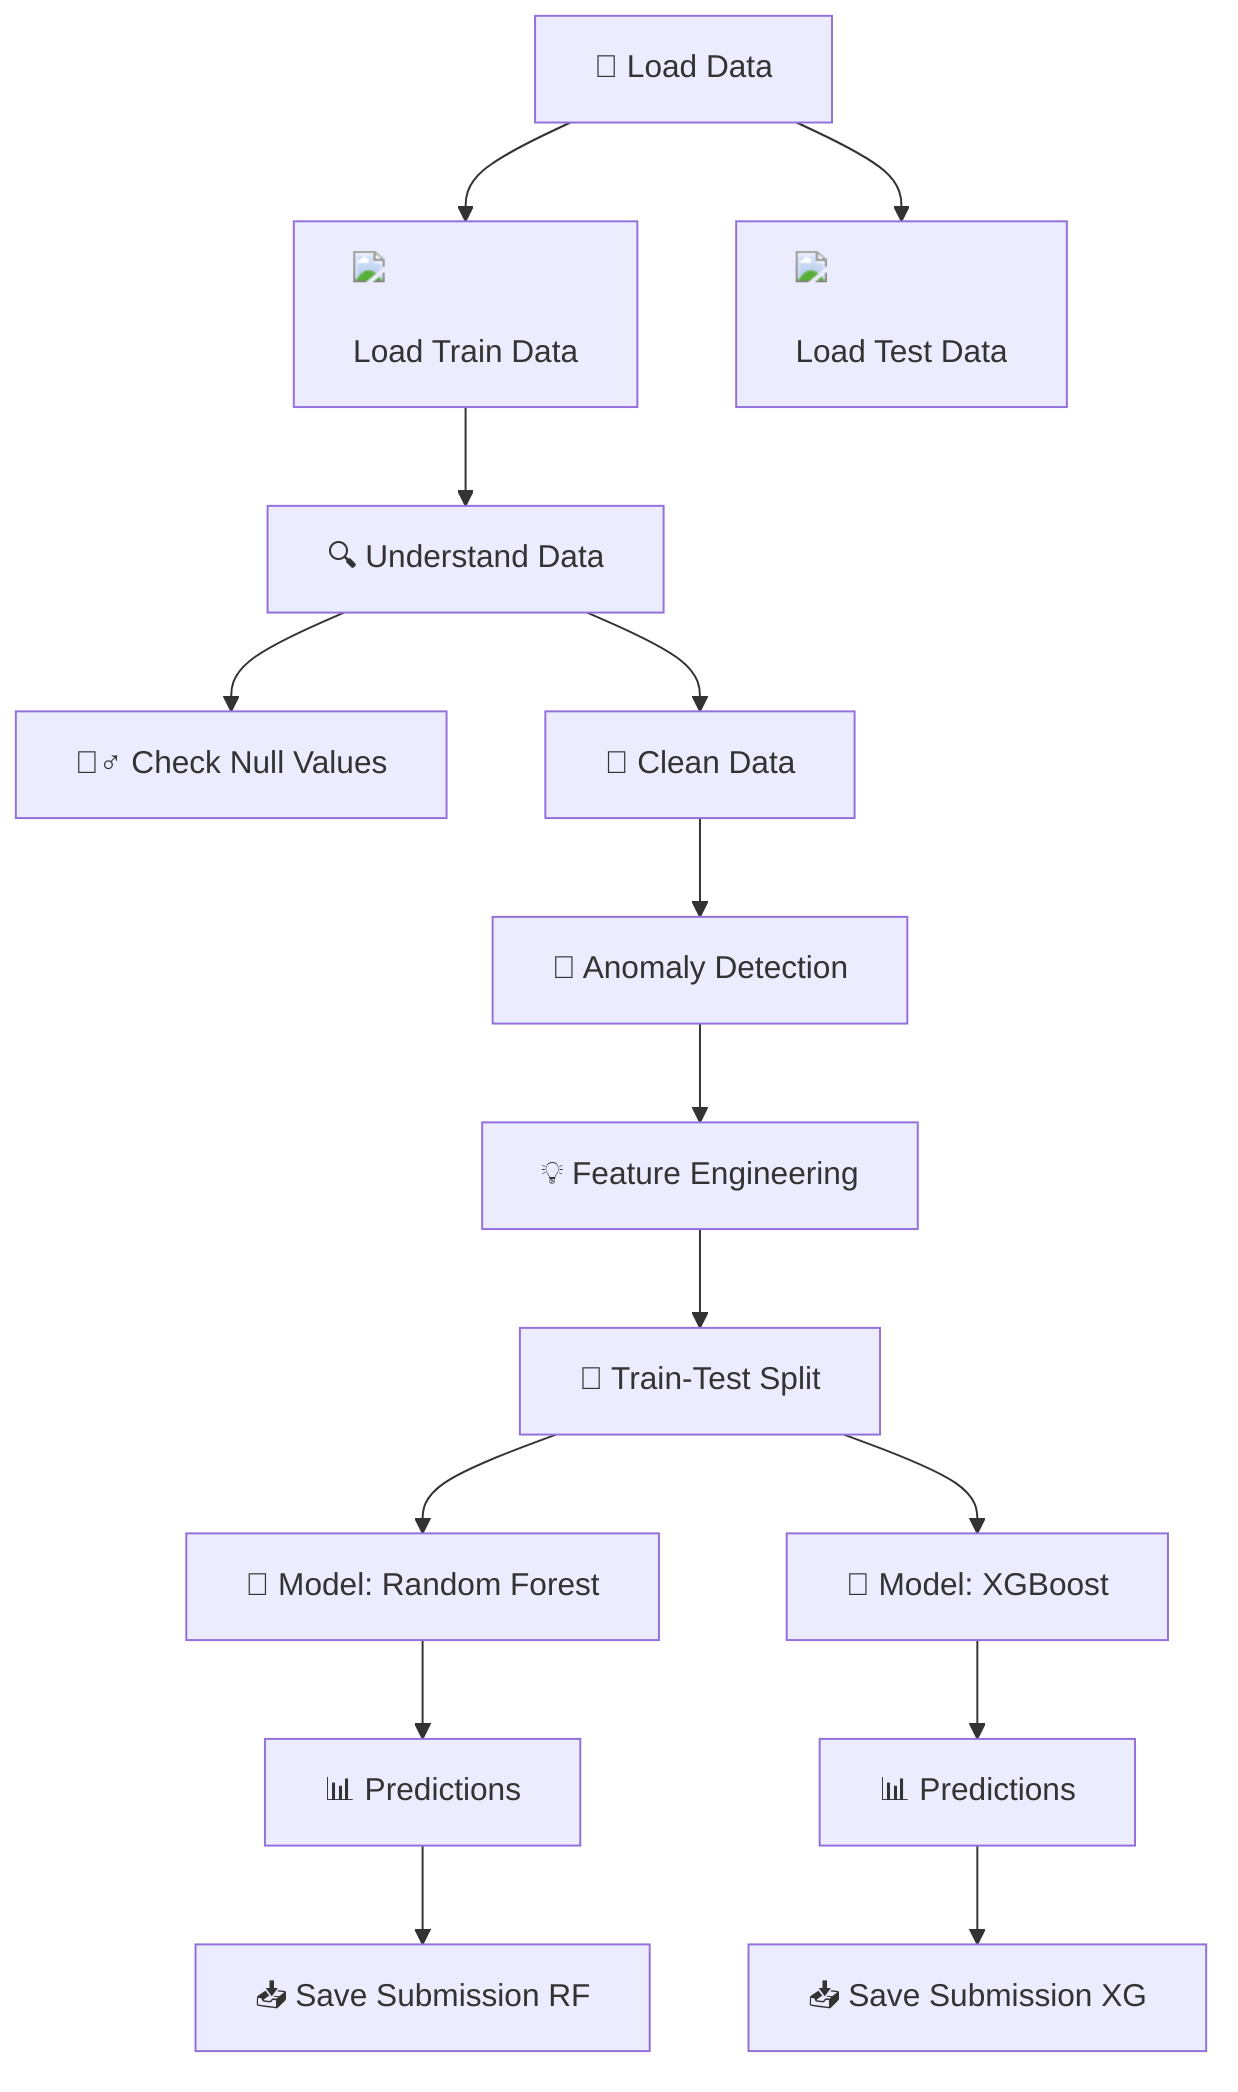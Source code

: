 flowchart TD
    A["📂 Load Data"] --> B["<img src='file.svg'/> <br/> Load Train Data"]
    A --> C["<img src='file.svg'/> <br/> Load Test Data"]
    B --> D["🔍 Understand Data"]
    D --> E["🕵️‍♂️ Check Null Values"]
    D --> F["🧼 Clean Data"]
    F --> G["🚦 Anomaly Detection"]
    G --> H["💡 Feature Engineering"]
    H --> I["🔄 Train-Test Split"]
    I --> J["🤖 Model: Random Forest"]
    I --> K["🌳 Model: XGBoost"]
    J --> L["📊 Predictions"]
    K --> M["📊 Predictions"]
    L --> N["📥 Save Submission RF"]
    M --> O["📥 Save Submission XG"]